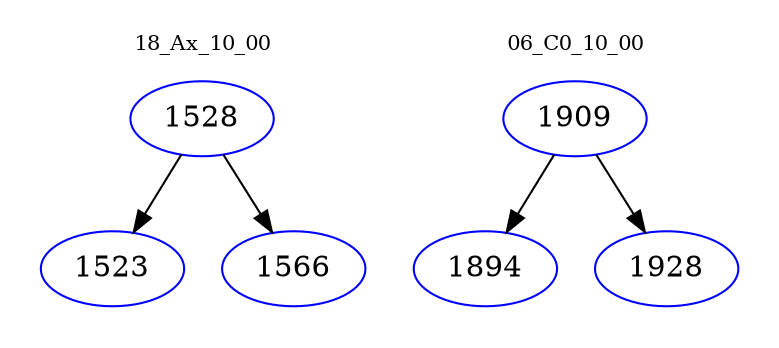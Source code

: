 digraph{
subgraph cluster_0 {
color = white
label = "18_Ax_10_00";
fontsize=10;
T0_1528 [label="1528", color="blue"]
T0_1528 -> T0_1523 [color="black"]
T0_1523 [label="1523", color="blue"]
T0_1528 -> T0_1566 [color="black"]
T0_1566 [label="1566", color="blue"]
}
subgraph cluster_1 {
color = white
label = "06_C0_10_00";
fontsize=10;
T1_1909 [label="1909", color="blue"]
T1_1909 -> T1_1894 [color="black"]
T1_1894 [label="1894", color="blue"]
T1_1909 -> T1_1928 [color="black"]
T1_1928 [label="1928", color="blue"]
}
}
